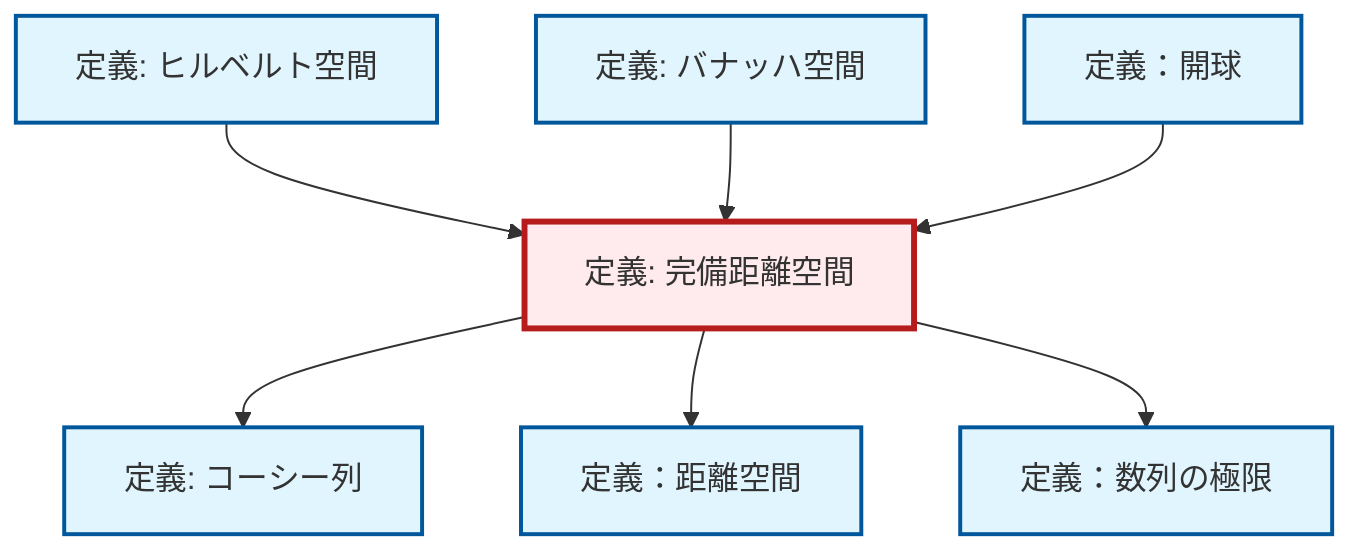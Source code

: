 graph TD
    classDef definition fill:#e1f5fe,stroke:#01579b,stroke-width:2px
    classDef theorem fill:#f3e5f5,stroke:#4a148c,stroke-width:2px
    classDef axiom fill:#fff3e0,stroke:#e65100,stroke-width:2px
    classDef example fill:#e8f5e9,stroke:#1b5e20,stroke-width:2px
    classDef current fill:#ffebee,stroke:#b71c1c,stroke-width:3px
    def-metric-space["定義：距離空間"]:::definition
    def-complete-metric-space["定義: 完備距離空間"]:::definition
    def-hilbert-space["定義: ヒルベルト空間"]:::definition
    def-banach-space["定義: バナッハ空間"]:::definition
    def-open-ball["定義：開球"]:::definition
    def-cauchy-sequence["定義: コーシー列"]:::definition
    def-limit["定義：数列の極限"]:::definition
    def-complete-metric-space --> def-cauchy-sequence
    def-hilbert-space --> def-complete-metric-space
    def-banach-space --> def-complete-metric-space
    def-complete-metric-space --> def-metric-space
    def-open-ball --> def-complete-metric-space
    def-complete-metric-space --> def-limit
    class def-complete-metric-space current